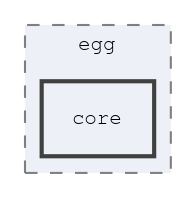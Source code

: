 digraph "source/egg/core"
{
 // LATEX_PDF_SIZE
  edge [fontname="FreeMono",fontsize="10",labelfontname="FreeMono",labelfontsize="10"];
  node [fontname="FreeMono",fontsize="10",shape=record];
  compound=true
  subgraph clusterdir_dfa3dd376ef284b4fe91688c4c5b67ec {
    graph [ bgcolor="#edf0f7", pencolor="grey50", style="filled,dashed,", label="egg", fontname="FreeMono", fontsize="10", URL="dir_dfa3dd376ef284b4fe91688c4c5b67ec.html"]
  dir_6b5970774031d87b0089cc8f859b8439 [shape=box, label="core", style="filled,bold,", fillcolor="#edf0f7", color="grey25", URL="dir_6b5970774031d87b0089cc8f859b8439.html"];
  }
}
